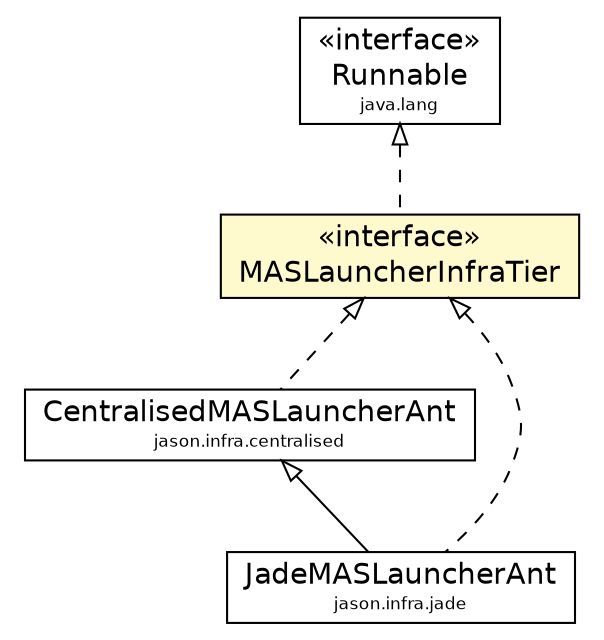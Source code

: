 #!/usr/local/bin/dot
#
# Class diagram 
# Generated by UMLGraph version 5.1 (http://www.umlgraph.org/)
#

digraph G {
	edge [fontname="Helvetica",fontsize=10,labelfontname="Helvetica",labelfontsize=10];
	node [fontname="Helvetica",fontsize=10,shape=plaintext];
	nodesep=0.25;
	ranksep=0.5;
	// jason.infra.centralised.CentralisedMASLauncherAnt
	c43288 [label=<<table title="jason.infra.centralised.CentralisedMASLauncherAnt" border="0" cellborder="1" cellspacing="0" cellpadding="2" port="p" href="../infra/centralised/CentralisedMASLauncherAnt.html">
		<tr><td><table border="0" cellspacing="0" cellpadding="1">
<tr><td align="center" balign="center"> CentralisedMASLauncherAnt </td></tr>
<tr><td align="center" balign="center"><font point-size="8.0"> jason.infra.centralised </font></td></tr>
		</table></td></tr>
		</table>>, fontname="Helvetica", fontcolor="black", fontsize=14.0];
	// jason.infra.jade.JadeMASLauncherAnt
	c43297 [label=<<table title="jason.infra.jade.JadeMASLauncherAnt" border="0" cellborder="1" cellspacing="0" cellpadding="2" port="p" href="../infra/jade/JadeMASLauncherAnt.html">
		<tr><td><table border="0" cellspacing="0" cellpadding="1">
<tr><td align="center" balign="center"> JadeMASLauncherAnt </td></tr>
<tr><td align="center" balign="center"><font point-size="8.0"> jason.infra.jade </font></td></tr>
		</table></td></tr>
		</table>>, fontname="Helvetica", fontcolor="black", fontsize=14.0];
	// jason.jeditplugin.MASLauncherInfraTier
	c43309 [label=<<table title="jason.jeditplugin.MASLauncherInfraTier" border="0" cellborder="1" cellspacing="0" cellpadding="2" port="p" bgcolor="lemonChiffon" href="./MASLauncherInfraTier.html">
		<tr><td><table border="0" cellspacing="0" cellpadding="1">
<tr><td align="center" balign="center"> &#171;interface&#187; </td></tr>
<tr><td align="center" balign="center"> MASLauncherInfraTier </td></tr>
		</table></td></tr>
		</table>>, fontname="Helvetica", fontcolor="black", fontsize=14.0];
	//jason.infra.centralised.CentralisedMASLauncherAnt implements jason.jeditplugin.MASLauncherInfraTier
	c43309:p -> c43288:p [dir=back,arrowtail=empty,style=dashed];
	//jason.infra.jade.JadeMASLauncherAnt extends jason.infra.centralised.CentralisedMASLauncherAnt
	c43288:p -> c43297:p [dir=back,arrowtail=empty];
	//jason.infra.jade.JadeMASLauncherAnt implements jason.jeditplugin.MASLauncherInfraTier
	c43309:p -> c43297:p [dir=back,arrowtail=empty,style=dashed];
	//jason.jeditplugin.MASLauncherInfraTier implements java.lang.Runnable
	c43411:p -> c43309:p [dir=back,arrowtail=empty,style=dashed];
	// java.lang.Runnable
	c43411 [label=<<table title="java.lang.Runnable" border="0" cellborder="1" cellspacing="0" cellpadding="2" port="p" href="http://java.sun.com/j2se/1.4.2/docs/api/java/lang/Runnable.html">
		<tr><td><table border="0" cellspacing="0" cellpadding="1">
<tr><td align="center" balign="center"> &#171;interface&#187; </td></tr>
<tr><td align="center" balign="center"> Runnable </td></tr>
<tr><td align="center" balign="center"><font point-size="8.0"> java.lang </font></td></tr>
		</table></td></tr>
		</table>>, fontname="Helvetica", fontcolor="black", fontsize=14.0];
}

